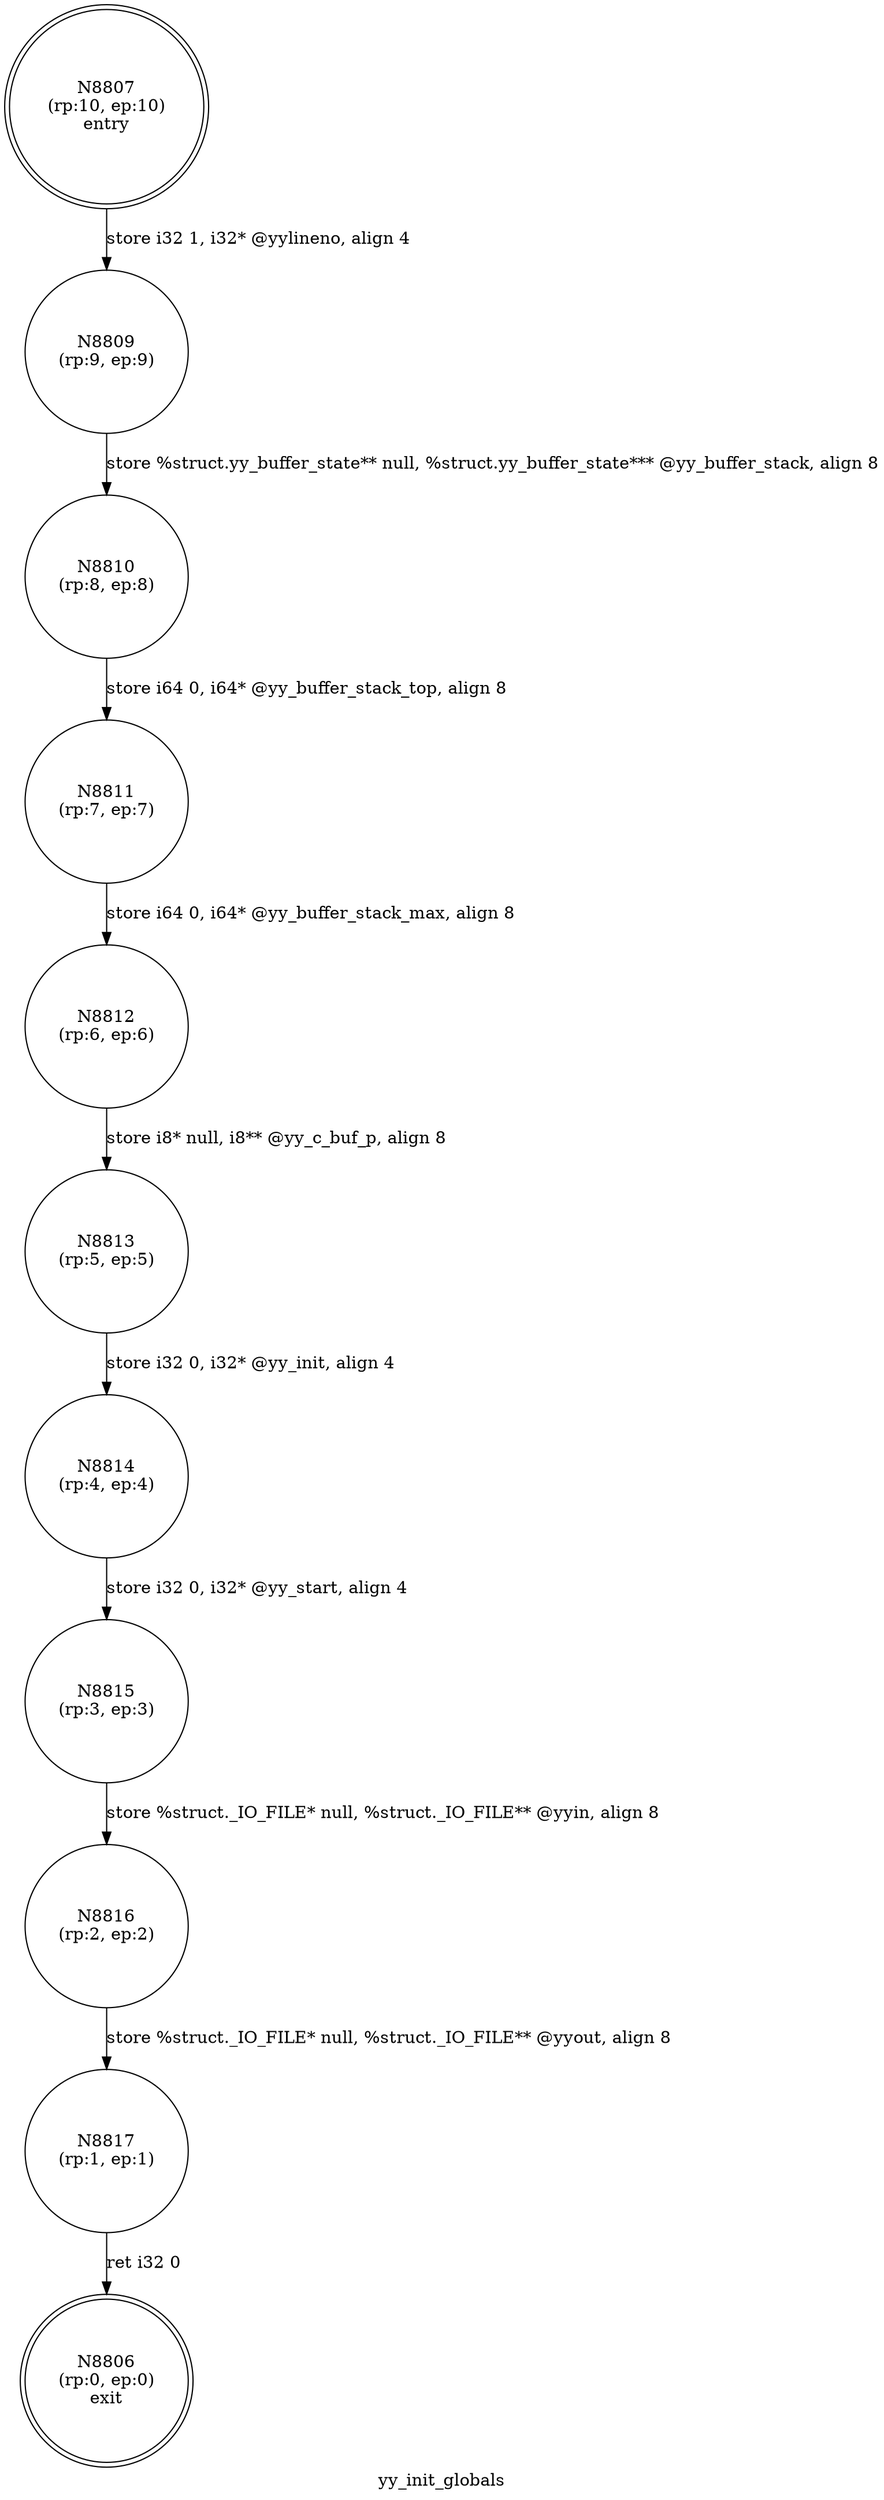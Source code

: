 digraph yy_init_globals {
label="yy_init_globals"
8806 [label="N8806\n(rp:0, ep:0)\nexit", shape="doublecircle"]
8807 [label="N8807\n(rp:10, ep:10)\nentry", shape="doublecircle"]
8807 -> 8809 [label="store i32 1, i32* @yylineno, align 4"]
8809 [label="N8809\n(rp:9, ep:9)", shape="circle"]
8809 -> 8810 [label="store %struct.yy_buffer_state** null, %struct.yy_buffer_state*** @yy_buffer_stack, align 8"]
8810 [label="N8810\n(rp:8, ep:8)", shape="circle"]
8810 -> 8811 [label="store i64 0, i64* @yy_buffer_stack_top, align 8"]
8811 [label="N8811\n(rp:7, ep:7)", shape="circle"]
8811 -> 8812 [label="store i64 0, i64* @yy_buffer_stack_max, align 8"]
8812 [label="N8812\n(rp:6, ep:6)", shape="circle"]
8812 -> 8813 [label="store i8* null, i8** @yy_c_buf_p, align 8"]
8813 [label="N8813\n(rp:5, ep:5)", shape="circle"]
8813 -> 8814 [label="store i32 0, i32* @yy_init, align 4"]
8814 [label="N8814\n(rp:4, ep:4)", shape="circle"]
8814 -> 8815 [label="store i32 0, i32* @yy_start, align 4"]
8815 [label="N8815\n(rp:3, ep:3)", shape="circle"]
8815 -> 8816 [label="store %struct._IO_FILE* null, %struct._IO_FILE** @yyin, align 8"]
8816 [label="N8816\n(rp:2, ep:2)", shape="circle"]
8816 -> 8817 [label="store %struct._IO_FILE* null, %struct._IO_FILE** @yyout, align 8"]
8817 [label="N8817\n(rp:1, ep:1)", shape="circle"]
8817 -> 8806 [label="ret i32 0"]
}

